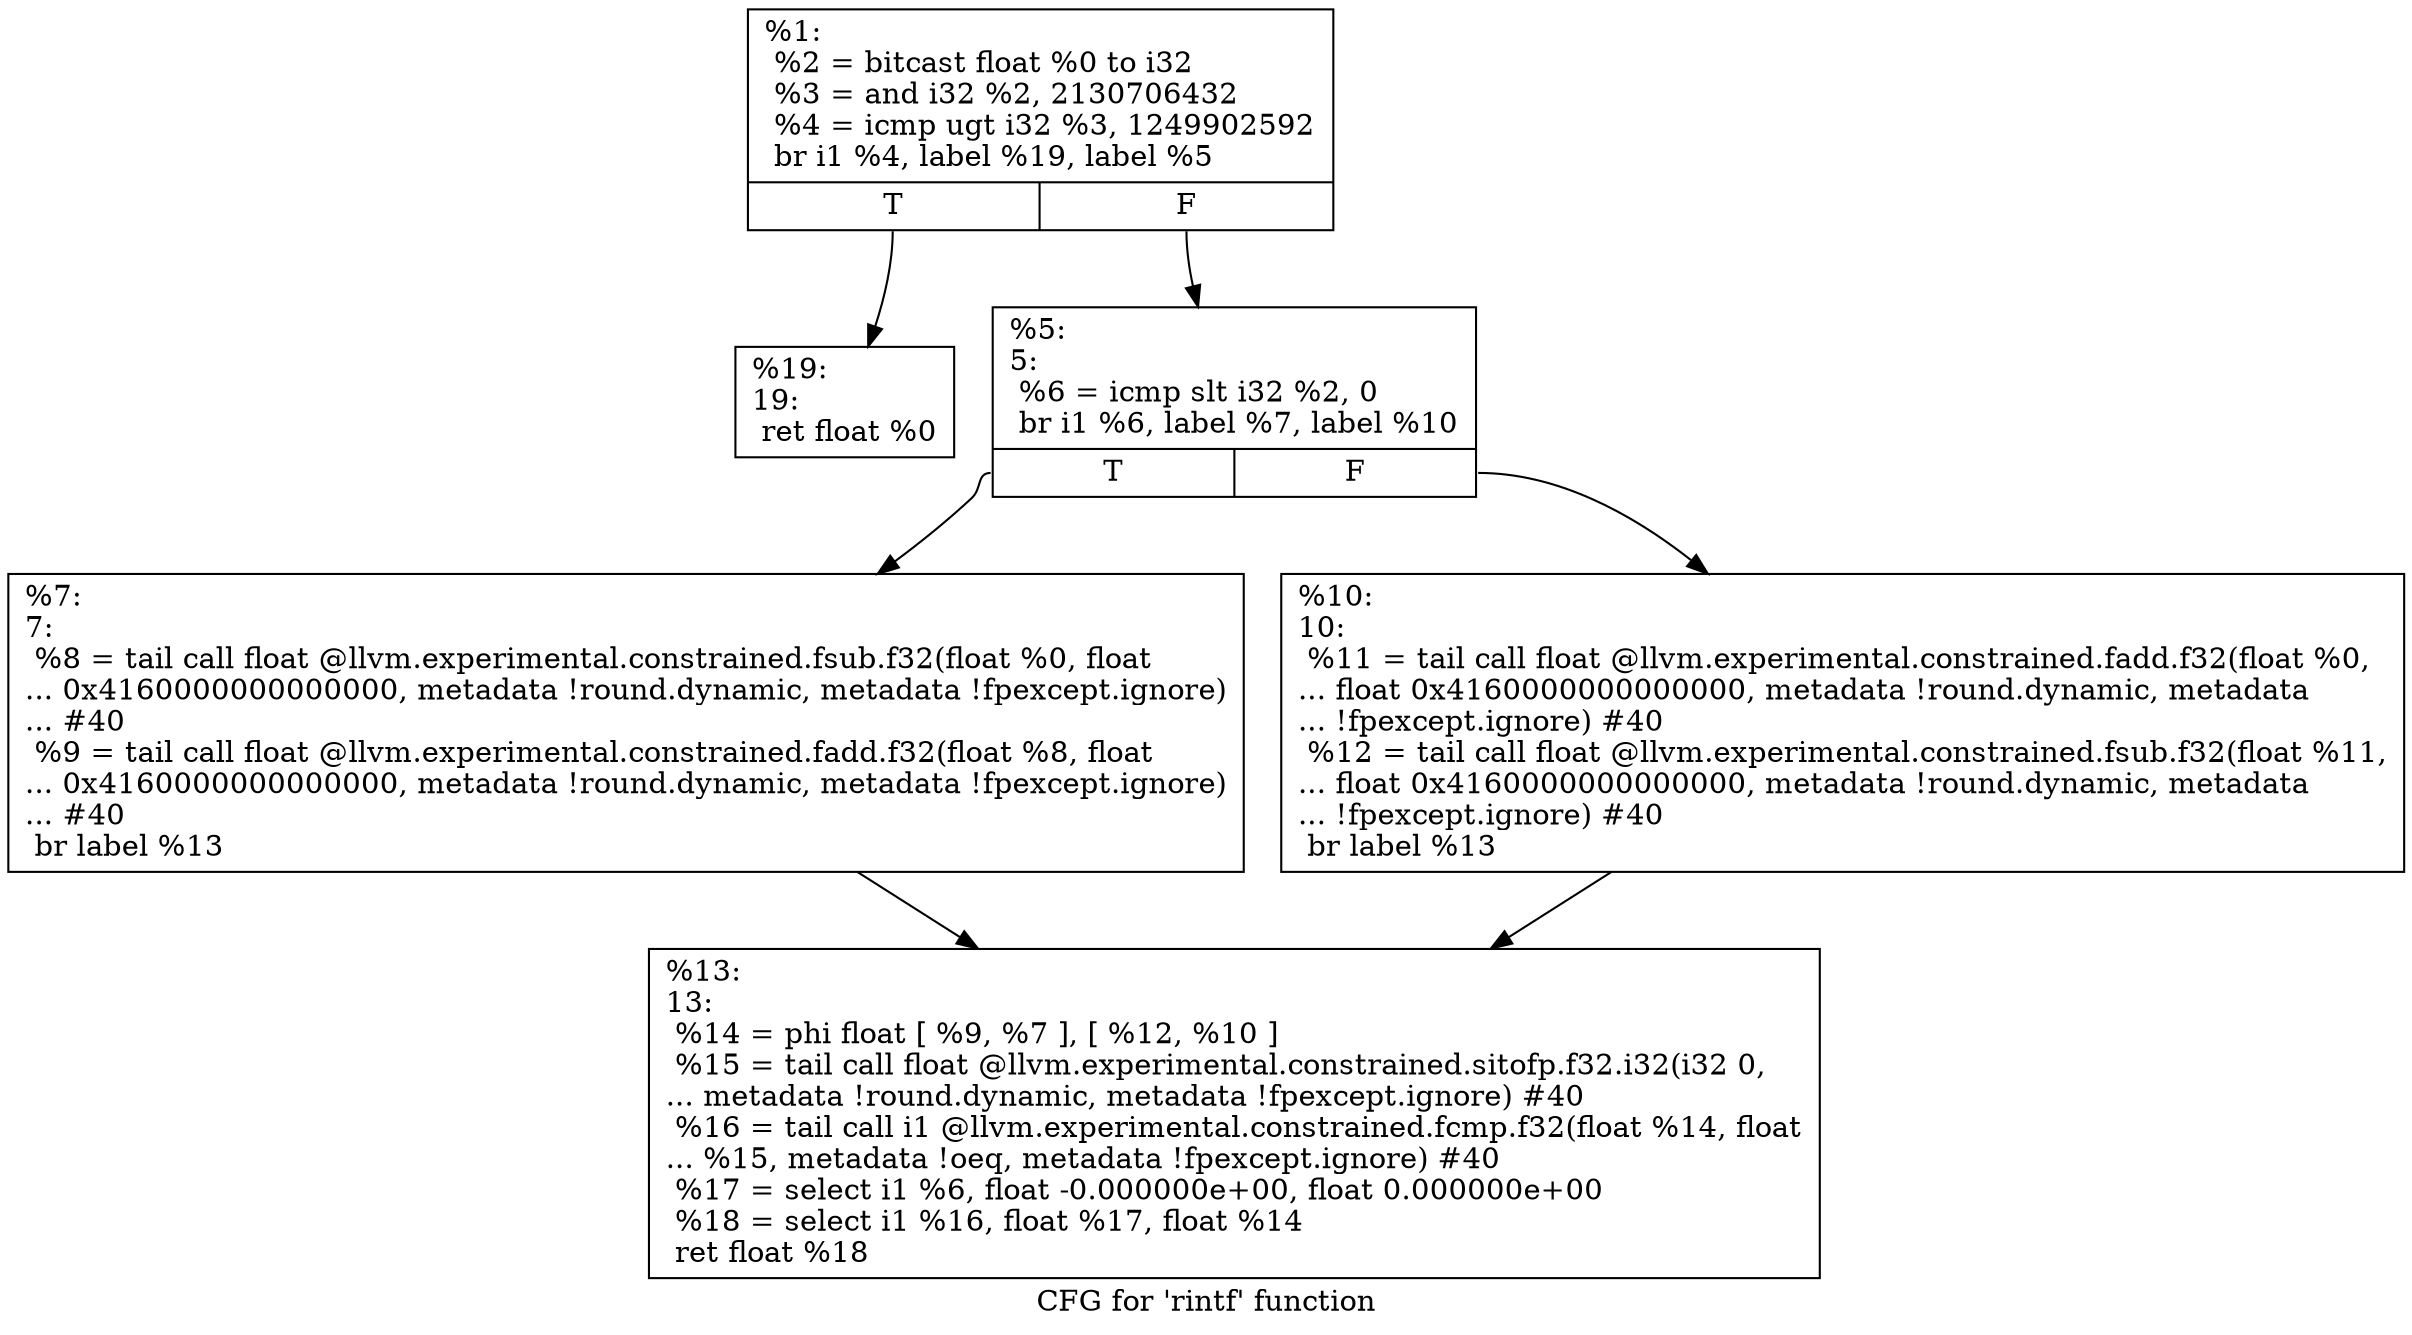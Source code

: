 digraph "CFG for 'rintf' function" {
	label="CFG for 'rintf' function";

	Node0x155d360 [shape=record,label="{%1:\l  %2 = bitcast float %0 to i32\l  %3 = and i32 %2, 2130706432\l  %4 = icmp ugt i32 %3, 1249902592\l  br i1 %4, label %19, label %5\l|{<s0>T|<s1>F}}"];
	Node0x155d360:s0 -> Node0x155d4f0;
	Node0x155d360:s1 -> Node0x155d3b0;
	Node0x155d3b0 [shape=record,label="{%5:\l5:                                                \l  %6 = icmp slt i32 %2, 0\l  br i1 %6, label %7, label %10\l|{<s0>T|<s1>F}}"];
	Node0x155d3b0:s0 -> Node0x155d400;
	Node0x155d3b0:s1 -> Node0x155d450;
	Node0x155d400 [shape=record,label="{%7:\l7:                                                \l  %8 = tail call float @llvm.experimental.constrained.fsub.f32(float %0, float\l... 0x4160000000000000, metadata !round.dynamic, metadata !fpexcept.ignore)\l... #40\l  %9 = tail call float @llvm.experimental.constrained.fadd.f32(float %8, float\l... 0x4160000000000000, metadata !round.dynamic, metadata !fpexcept.ignore)\l... #40\l  br label %13\l}"];
	Node0x155d400 -> Node0x155d4a0;
	Node0x155d450 [shape=record,label="{%10:\l10:                                               \l  %11 = tail call float @llvm.experimental.constrained.fadd.f32(float %0,\l... float 0x4160000000000000, metadata !round.dynamic, metadata\l... !fpexcept.ignore) #40\l  %12 = tail call float @llvm.experimental.constrained.fsub.f32(float %11,\l... float 0x4160000000000000, metadata !round.dynamic, metadata\l... !fpexcept.ignore) #40\l  br label %13\l}"];
	Node0x155d450 -> Node0x155d4a0;
	Node0x155d4a0 [shape=record,label="{%13:\l13:                                               \l  %14 = phi float [ %9, %7 ], [ %12, %10 ]\l  %15 = tail call float @llvm.experimental.constrained.sitofp.f32.i32(i32 0,\l... metadata !round.dynamic, metadata !fpexcept.ignore) #40\l  %16 = tail call i1 @llvm.experimental.constrained.fcmp.f32(float %14, float\l... %15, metadata !oeq, metadata !fpexcept.ignore) #40\l  %17 = select i1 %6, float -0.000000e+00, float 0.000000e+00\l  %18 = select i1 %16, float %17, float %14\l  ret float %18\l}"];
	Node0x155d4f0 [shape=record,label="{%19:\l19:                                               \l  ret float %0\l}"];
}
